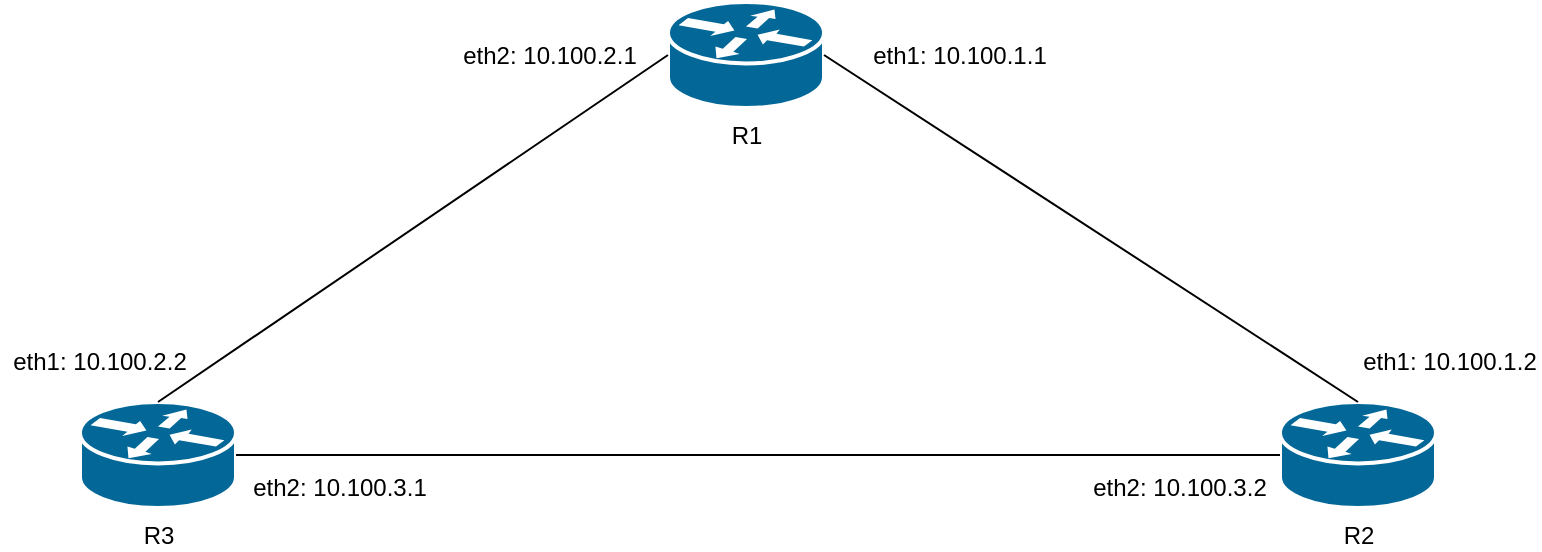 <mxfile version="12.6.5" type="device"><diagram id="6a731a19-8d31-9384-78a2-239565b7b9f0" name="Page-1"><mxGraphModel dx="922" dy="713" grid="1" gridSize="10" guides="1" tooltips="1" connect="1" arrows="1" fold="1" page="1" pageScale="1" pageWidth="827" pageHeight="1169" background="#ffffff" math="0" shadow="0"><root><mxCell id="0"/><mxCell id="1" parent="0"/><mxCell id="n65B-nnhv3AedXhBKlgD-2257" value="R3" style="shape=mxgraph.cisco.routers.router;html=1;pointerEvents=1;dashed=0;fillColor=#036897;strokeColor=#ffffff;strokeWidth=2;verticalLabelPosition=bottom;verticalAlign=top;align=center;outlineConnect=0;" vertex="1" parent="1"><mxGeometry x="80" y="680" width="78" height="53" as="geometry"/></mxCell><mxCell id="n65B-nnhv3AedXhBKlgD-2258" value="R1" style="shape=mxgraph.cisco.routers.router;html=1;pointerEvents=1;dashed=0;fillColor=#036897;strokeColor=#ffffff;strokeWidth=2;verticalLabelPosition=bottom;verticalAlign=top;align=center;outlineConnect=0;" vertex="1" parent="1"><mxGeometry x="374" y="480" width="78" height="53" as="geometry"/></mxCell><mxCell id="n65B-nnhv3AedXhBKlgD-2259" value="R2" style="shape=mxgraph.cisco.routers.router;html=1;pointerEvents=1;dashed=0;fillColor=#036897;strokeColor=#ffffff;strokeWidth=2;verticalLabelPosition=bottom;verticalAlign=top;align=center;outlineConnect=0;" vertex="1" parent="1"><mxGeometry x="680" y="680" width="78" height="53" as="geometry"/></mxCell><mxCell id="n65B-nnhv3AedXhBKlgD-2265" value="" style="endArrow=none;html=1;entryX=0;entryY=0.5;entryDx=0;entryDy=0;entryPerimeter=0;exitX=1;exitY=0.5;exitDx=0;exitDy=0;exitPerimeter=0;" edge="1" parent="1" source="n65B-nnhv3AedXhBKlgD-2257" target="n65B-nnhv3AedXhBKlgD-2259"><mxGeometry width="50" height="50" relative="1" as="geometry"><mxPoint x="80" y="800" as="sourcePoint"/><mxPoint x="130" y="750" as="targetPoint"/></mxGeometry></mxCell><mxCell id="n65B-nnhv3AedXhBKlgD-2266" value="" style="endArrow=none;html=1;entryX=0;entryY=0.5;entryDx=0;entryDy=0;entryPerimeter=0;exitX=0.5;exitY=0;exitDx=0;exitDy=0;exitPerimeter=0;" edge="1" parent="1" source="n65B-nnhv3AedXhBKlgD-2257" target="n65B-nnhv3AedXhBKlgD-2258"><mxGeometry width="50" height="50" relative="1" as="geometry"><mxPoint x="380" y="630" as="sourcePoint"/><mxPoint x="430" y="580" as="targetPoint"/></mxGeometry></mxCell><mxCell id="n65B-nnhv3AedXhBKlgD-2267" value="" style="endArrow=none;html=1;entryX=1;entryY=0.5;entryDx=0;entryDy=0;entryPerimeter=0;exitX=0.5;exitY=0;exitDx=0;exitDy=0;exitPerimeter=0;" edge="1" parent="1" source="n65B-nnhv3AedXhBKlgD-2259" target="n65B-nnhv3AedXhBKlgD-2258"><mxGeometry width="50" height="50" relative="1" as="geometry"><mxPoint x="470" y="640" as="sourcePoint"/><mxPoint x="520" y="590" as="targetPoint"/></mxGeometry></mxCell><mxCell id="n65B-nnhv3AedXhBKlgD-2268" value="eth2: 10.100.3.1" style="text;html=1;strokeColor=none;fillColor=none;align=center;verticalAlign=middle;whiteSpace=wrap;rounded=0;" vertex="1" parent="1"><mxGeometry x="160" y="713" width="100" height="20" as="geometry"/></mxCell><mxCell id="n65B-nnhv3AedXhBKlgD-2269" value="eth2: 10.100.3.2" style="text;html=1;strokeColor=none;fillColor=none;align=center;verticalAlign=middle;whiteSpace=wrap;rounded=0;" vertex="1" parent="1"><mxGeometry x="580" y="713" width="100" height="20" as="geometry"/></mxCell><mxCell id="n65B-nnhv3AedXhBKlgD-2270" value="eth2: 10.100.2.1" style="text;html=1;strokeColor=none;fillColor=none;align=center;verticalAlign=middle;whiteSpace=wrap;rounded=0;" vertex="1" parent="1"><mxGeometry x="270" y="496.5" width="90" height="20" as="geometry"/></mxCell><mxCell id="n65B-nnhv3AedXhBKlgD-2271" value="eth1: 10.100.2.2" style="text;html=1;strokeColor=none;fillColor=none;align=center;verticalAlign=middle;whiteSpace=wrap;rounded=0;" vertex="1" parent="1"><mxGeometry x="40" y="650" width="100" height="20" as="geometry"/></mxCell><mxCell id="n65B-nnhv3AedXhBKlgD-2272" value="eth1: 10.100.1.1" style="text;html=1;strokeColor=none;fillColor=none;align=center;verticalAlign=middle;whiteSpace=wrap;rounded=0;" vertex="1" parent="1"><mxGeometry x="470" y="496.5" width="100" height="20" as="geometry"/></mxCell><mxCell id="n65B-nnhv3AedXhBKlgD-2273" value="eth1: 10.100.1.2" style="text;html=1;strokeColor=none;fillColor=none;align=center;verticalAlign=middle;whiteSpace=wrap;rounded=0;" vertex="1" parent="1"><mxGeometry x="720" y="650" width="90" height="20" as="geometry"/></mxCell></root></mxGraphModel></diagram></mxfile>